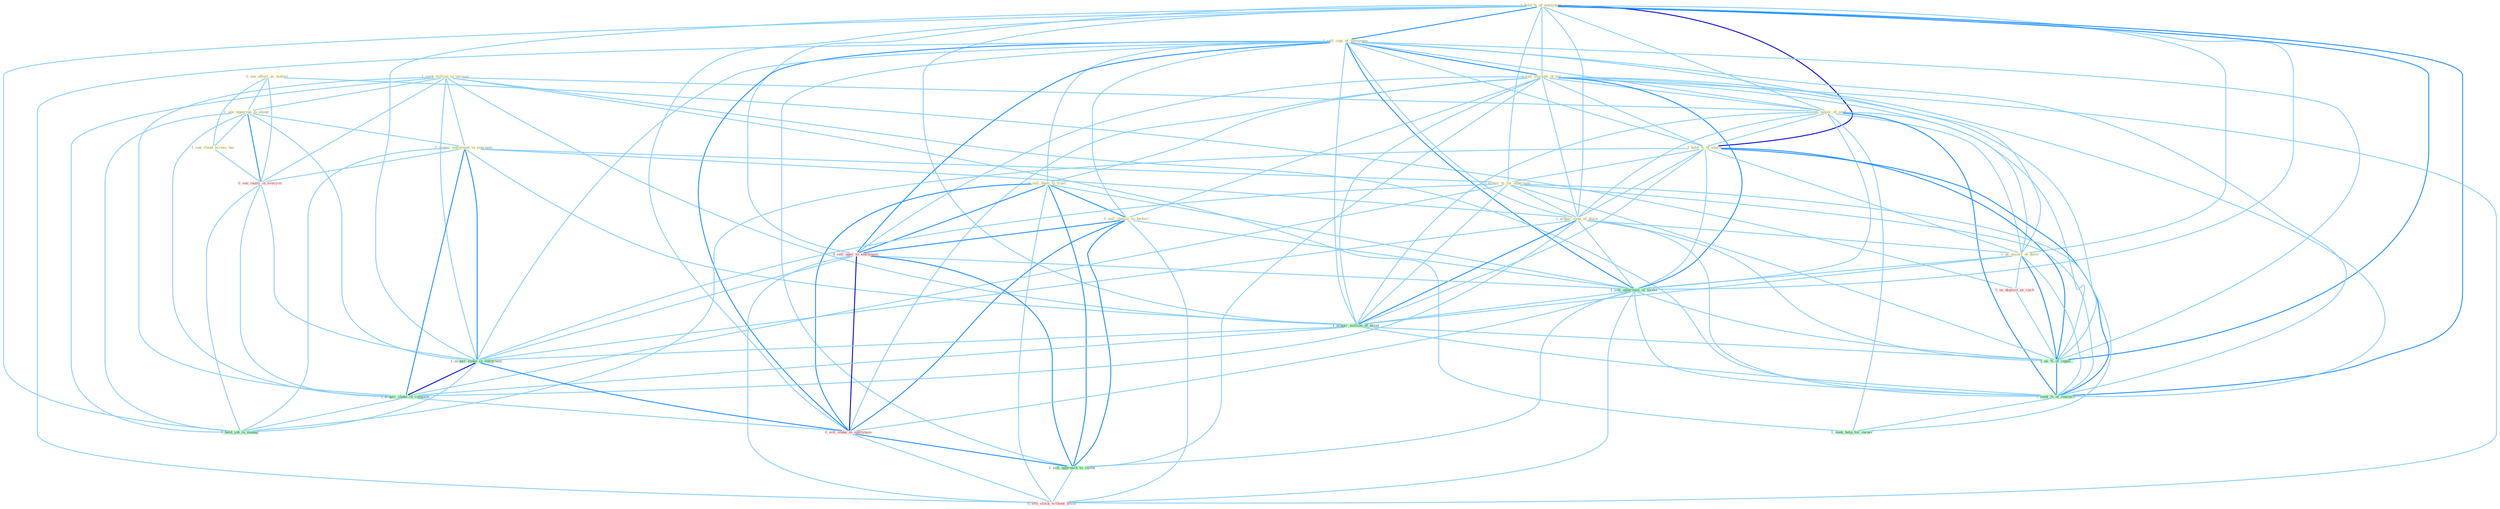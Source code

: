 Graph G{ 
    node
    [shape=polygon,style=filled,width=.5,height=.06,color="#BDFCC9",fixedsize=true,fontsize=4,
    fontcolor="#2f4f4f"];
    {node
    [color="#ffffe0", fontcolor="#8b7d6b"] "0_see_effect_as_materi " "1_hold_%_of_entitynam " "1_seek_million_in_increas " "1_sell_copi_of_entitynam " "1_see_opportun_in_integr " "1_sell_stockpil_of_ton " "0_acquir_entitynam_in_yearnum " "0_sell_them_to_trust " "0_sell_chemic_to_factori " "1_seek_major_of_seat " "1_hold_%_of_share " "0_acquir_%_for_othernum " "1_acquir_sens_of_place " "1_us_assort_of_devic " "1_see_cloud_across_bai "}
{node [color="#fff0f5", fontcolor="#b22222"] "0_sell_oper_to_entitynam " "0_see_vaniti_in_everyon " "0_us_deposit_as_cach " "0_sell_stake_to_entitynam " "0_sell_stock_without_hitch "}
edge [color="#B0E2FF"];

	"0_see_effect_as_materi " -- "1_see_opportun_in_integr " [w="1", color="#87cefa" ];
	"0_see_effect_as_materi " -- "1_see_cloud_across_bai " [w="1", color="#87cefa" ];
	"0_see_effect_as_materi " -- "0_see_vaniti_in_everyon " [w="1", color="#87cefa" ];
	"0_see_effect_as_materi " -- "0_us_deposit_as_cach " [w="1", color="#87cefa" ];
	"1_hold_%_of_entitynam " -- "1_sell_copi_of_entitynam " [w="2", color="#1e90ff" , len=0.8];
	"1_hold_%_of_entitynam " -- "1_sell_stockpil_of_ton " [w="1", color="#87cefa" ];
	"1_hold_%_of_entitynam " -- "1_seek_major_of_seat " [w="1", color="#87cefa" ];
	"1_hold_%_of_entitynam " -- "1_hold_%_of_share " [w="3", color="#0000cd" , len=0.6];
	"1_hold_%_of_entitynam " -- "0_acquir_%_for_othernum " [w="1", color="#87cefa" ];
	"1_hold_%_of_entitynam " -- "1_acquir_sens_of_place " [w="1", color="#87cefa" ];
	"1_hold_%_of_entitynam " -- "1_us_assort_of_devic " [w="1", color="#87cefa" ];
	"1_hold_%_of_entitynam " -- "0_sell_oper_to_entitynam " [w="1", color="#87cefa" ];
	"1_hold_%_of_entitynam " -- "1_sell_othernum_of_model " [w="1", color="#87cefa" ];
	"1_hold_%_of_entitynam " -- "1_acquir_million_of_asset " [w="1", color="#87cefa" ];
	"1_hold_%_of_entitynam " -- "1_acquir_stake_in_entitynam " [w="1", color="#87cefa" ];
	"1_hold_%_of_entitynam " -- "0_sell_stake_to_entitynam " [w="1", color="#87cefa" ];
	"1_hold_%_of_entitynam " -- "1_us_%_of_capac " [w="2", color="#1e90ff" , len=0.8];
	"1_hold_%_of_entitynam " -- "1_hold_job_in_manag " [w="1", color="#87cefa" ];
	"1_hold_%_of_entitynam " -- "1_seek_%_of_concern " [w="2", color="#1e90ff" , len=0.8];
	"1_seek_million_in_increas " -- "1_see_opportun_in_integr " [w="1", color="#87cefa" ];
	"1_seek_million_in_increas " -- "0_acquir_entitynam_in_yearnum " [w="1", color="#87cefa" ];
	"1_seek_million_in_increas " -- "1_seek_major_of_seat " [w="1", color="#87cefa" ];
	"1_seek_million_in_increas " -- "0_see_vaniti_in_everyon " [w="1", color="#87cefa" ];
	"1_seek_million_in_increas " -- "1_acquir_million_of_asset " [w="1", color="#87cefa" ];
	"1_seek_million_in_increas " -- "1_acquir_stake_in_entitynam " [w="1", color="#87cefa" ];
	"1_seek_million_in_increas " -- "1_acquir_stake_in_compani " [w="1", color="#87cefa" ];
	"1_seek_million_in_increas " -- "1_hold_job_in_manag " [w="1", color="#87cefa" ];
	"1_seek_million_in_increas " -- "1_seek_%_of_concern " [w="1", color="#87cefa" ];
	"1_seek_million_in_increas " -- "1_seek_help_for_owner " [w="1", color="#87cefa" ];
	"1_sell_copi_of_entitynam " -- "1_sell_stockpil_of_ton " [w="2", color="#1e90ff" , len=0.8];
	"1_sell_copi_of_entitynam " -- "0_sell_them_to_trust " [w="1", color="#87cefa" ];
	"1_sell_copi_of_entitynam " -- "0_sell_chemic_to_factori " [w="1", color="#87cefa" ];
	"1_sell_copi_of_entitynam " -- "1_seek_major_of_seat " [w="1", color="#87cefa" ];
	"1_sell_copi_of_entitynam " -- "1_hold_%_of_share " [w="1", color="#87cefa" ];
	"1_sell_copi_of_entitynam " -- "1_acquir_sens_of_place " [w="1", color="#87cefa" ];
	"1_sell_copi_of_entitynam " -- "1_us_assort_of_devic " [w="1", color="#87cefa" ];
	"1_sell_copi_of_entitynam " -- "0_sell_oper_to_entitynam " [w="2", color="#1e90ff" , len=0.8];
	"1_sell_copi_of_entitynam " -- "1_sell_othernum_of_model " [w="2", color="#1e90ff" , len=0.8];
	"1_sell_copi_of_entitynam " -- "1_acquir_million_of_asset " [w="1", color="#87cefa" ];
	"1_sell_copi_of_entitynam " -- "1_acquir_stake_in_entitynam " [w="1", color="#87cefa" ];
	"1_sell_copi_of_entitynam " -- "0_sell_stake_to_entitynam " [w="2", color="#1e90ff" , len=0.8];
	"1_sell_copi_of_entitynam " -- "1_us_%_of_capac " [w="1", color="#87cefa" ];
	"1_sell_copi_of_entitynam " -- "1_sell_approach_to_client " [w="1", color="#87cefa" ];
	"1_sell_copi_of_entitynam " -- "0_sell_stock_without_hitch " [w="1", color="#87cefa" ];
	"1_sell_copi_of_entitynam " -- "1_seek_%_of_concern " [w="1", color="#87cefa" ];
	"1_see_opportun_in_integr " -- "0_acquir_entitynam_in_yearnum " [w="1", color="#87cefa" ];
	"1_see_opportun_in_integr " -- "1_see_cloud_across_bai " [w="1", color="#87cefa" ];
	"1_see_opportun_in_integr " -- "0_see_vaniti_in_everyon " [w="2", color="#1e90ff" , len=0.8];
	"1_see_opportun_in_integr " -- "1_acquir_stake_in_entitynam " [w="1", color="#87cefa" ];
	"1_see_opportun_in_integr " -- "1_acquir_stake_in_compani " [w="1", color="#87cefa" ];
	"1_see_opportun_in_integr " -- "1_hold_job_in_manag " [w="1", color="#87cefa" ];
	"1_sell_stockpil_of_ton " -- "0_sell_them_to_trust " [w="1", color="#87cefa" ];
	"1_sell_stockpil_of_ton " -- "0_sell_chemic_to_factori " [w="1", color="#87cefa" ];
	"1_sell_stockpil_of_ton " -- "1_seek_major_of_seat " [w="1", color="#87cefa" ];
	"1_sell_stockpil_of_ton " -- "1_hold_%_of_share " [w="1", color="#87cefa" ];
	"1_sell_stockpil_of_ton " -- "1_acquir_sens_of_place " [w="1", color="#87cefa" ];
	"1_sell_stockpil_of_ton " -- "1_us_assort_of_devic " [w="1", color="#87cefa" ];
	"1_sell_stockpil_of_ton " -- "0_sell_oper_to_entitynam " [w="1", color="#87cefa" ];
	"1_sell_stockpil_of_ton " -- "1_sell_othernum_of_model " [w="2", color="#1e90ff" , len=0.8];
	"1_sell_stockpil_of_ton " -- "1_acquir_million_of_asset " [w="1", color="#87cefa" ];
	"1_sell_stockpil_of_ton " -- "0_sell_stake_to_entitynam " [w="1", color="#87cefa" ];
	"1_sell_stockpil_of_ton " -- "1_us_%_of_capac " [w="1", color="#87cefa" ];
	"1_sell_stockpil_of_ton " -- "1_sell_approach_to_client " [w="1", color="#87cefa" ];
	"1_sell_stockpil_of_ton " -- "0_sell_stock_without_hitch " [w="1", color="#87cefa" ];
	"1_sell_stockpil_of_ton " -- "1_seek_%_of_concern " [w="1", color="#87cefa" ];
	"0_acquir_entitynam_in_yearnum " -- "0_acquir_%_for_othernum " [w="1", color="#87cefa" ];
	"0_acquir_entitynam_in_yearnum " -- "1_acquir_sens_of_place " [w="1", color="#87cefa" ];
	"0_acquir_entitynam_in_yearnum " -- "0_see_vaniti_in_everyon " [w="1", color="#87cefa" ];
	"0_acquir_entitynam_in_yearnum " -- "1_acquir_million_of_asset " [w="1", color="#87cefa" ];
	"0_acquir_entitynam_in_yearnum " -- "1_acquir_stake_in_entitynam " [w="2", color="#1e90ff" , len=0.8];
	"0_acquir_entitynam_in_yearnum " -- "1_acquir_stake_in_compani " [w="2", color="#1e90ff" , len=0.8];
	"0_acquir_entitynam_in_yearnum " -- "1_hold_job_in_manag " [w="1", color="#87cefa" ];
	"0_sell_them_to_trust " -- "0_sell_chemic_to_factori " [w="2", color="#1e90ff" , len=0.8];
	"0_sell_them_to_trust " -- "0_sell_oper_to_entitynam " [w="2", color="#1e90ff" , len=0.8];
	"0_sell_them_to_trust " -- "1_sell_othernum_of_model " [w="1", color="#87cefa" ];
	"0_sell_them_to_trust " -- "0_sell_stake_to_entitynam " [w="2", color="#1e90ff" , len=0.8];
	"0_sell_them_to_trust " -- "1_sell_approach_to_client " [w="2", color="#1e90ff" , len=0.8];
	"0_sell_them_to_trust " -- "0_sell_stock_without_hitch " [w="1", color="#87cefa" ];
	"0_sell_chemic_to_factori " -- "0_sell_oper_to_entitynam " [w="2", color="#1e90ff" , len=0.8];
	"0_sell_chemic_to_factori " -- "1_sell_othernum_of_model " [w="1", color="#87cefa" ];
	"0_sell_chemic_to_factori " -- "0_sell_stake_to_entitynam " [w="2", color="#1e90ff" , len=0.8];
	"0_sell_chemic_to_factori " -- "1_sell_approach_to_client " [w="2", color="#1e90ff" , len=0.8];
	"0_sell_chemic_to_factori " -- "0_sell_stock_without_hitch " [w="1", color="#87cefa" ];
	"1_seek_major_of_seat " -- "1_hold_%_of_share " [w="1", color="#87cefa" ];
	"1_seek_major_of_seat " -- "1_acquir_sens_of_place " [w="1", color="#87cefa" ];
	"1_seek_major_of_seat " -- "1_us_assort_of_devic " [w="1", color="#87cefa" ];
	"1_seek_major_of_seat " -- "1_sell_othernum_of_model " [w="1", color="#87cefa" ];
	"1_seek_major_of_seat " -- "1_acquir_million_of_asset " [w="1", color="#87cefa" ];
	"1_seek_major_of_seat " -- "1_us_%_of_capac " [w="1", color="#87cefa" ];
	"1_seek_major_of_seat " -- "1_seek_%_of_concern " [w="2", color="#1e90ff" , len=0.8];
	"1_seek_major_of_seat " -- "1_seek_help_for_owner " [w="1", color="#87cefa" ];
	"1_hold_%_of_share " -- "0_acquir_%_for_othernum " [w="1", color="#87cefa" ];
	"1_hold_%_of_share " -- "1_acquir_sens_of_place " [w="1", color="#87cefa" ];
	"1_hold_%_of_share " -- "1_us_assort_of_devic " [w="1", color="#87cefa" ];
	"1_hold_%_of_share " -- "1_sell_othernum_of_model " [w="1", color="#87cefa" ];
	"1_hold_%_of_share " -- "1_acquir_million_of_asset " [w="1", color="#87cefa" ];
	"1_hold_%_of_share " -- "1_us_%_of_capac " [w="2", color="#1e90ff" , len=0.8];
	"1_hold_%_of_share " -- "1_hold_job_in_manag " [w="1", color="#87cefa" ];
	"1_hold_%_of_share " -- "1_seek_%_of_concern " [w="2", color="#1e90ff" , len=0.8];
	"0_acquir_%_for_othernum " -- "1_acquir_sens_of_place " [w="1", color="#87cefa" ];
	"0_acquir_%_for_othernum " -- "1_acquir_million_of_asset " [w="1", color="#87cefa" ];
	"0_acquir_%_for_othernum " -- "1_acquir_stake_in_entitynam " [w="1", color="#87cefa" ];
	"0_acquir_%_for_othernum " -- "1_acquir_stake_in_compani " [w="1", color="#87cefa" ];
	"0_acquir_%_for_othernum " -- "1_us_%_of_capac " [w="1", color="#87cefa" ];
	"0_acquir_%_for_othernum " -- "1_seek_%_of_concern " [w="1", color="#87cefa" ];
	"0_acquir_%_for_othernum " -- "1_seek_help_for_owner " [w="1", color="#87cefa" ];
	"1_acquir_sens_of_place " -- "1_us_assort_of_devic " [w="1", color="#87cefa" ];
	"1_acquir_sens_of_place " -- "1_sell_othernum_of_model " [w="1", color="#87cefa" ];
	"1_acquir_sens_of_place " -- "1_acquir_million_of_asset " [w="2", color="#1e90ff" , len=0.8];
	"1_acquir_sens_of_place " -- "1_acquir_stake_in_entitynam " [w="1", color="#87cefa" ];
	"1_acquir_sens_of_place " -- "1_acquir_stake_in_compani " [w="1", color="#87cefa" ];
	"1_acquir_sens_of_place " -- "1_us_%_of_capac " [w="1", color="#87cefa" ];
	"1_acquir_sens_of_place " -- "1_seek_%_of_concern " [w="1", color="#87cefa" ];
	"1_us_assort_of_devic " -- "1_sell_othernum_of_model " [w="1", color="#87cefa" ];
	"1_us_assort_of_devic " -- "1_acquir_million_of_asset " [w="1", color="#87cefa" ];
	"1_us_assort_of_devic " -- "0_us_deposit_as_cach " [w="1", color="#87cefa" ];
	"1_us_assort_of_devic " -- "1_us_%_of_capac " [w="2", color="#1e90ff" , len=0.8];
	"1_us_assort_of_devic " -- "1_seek_%_of_concern " [w="1", color="#87cefa" ];
	"1_see_cloud_across_bai " -- "0_see_vaniti_in_everyon " [w="1", color="#87cefa" ];
	"0_sell_oper_to_entitynam " -- "1_sell_othernum_of_model " [w="1", color="#87cefa" ];
	"0_sell_oper_to_entitynam " -- "1_acquir_stake_in_entitynam " [w="1", color="#87cefa" ];
	"0_sell_oper_to_entitynam " -- "0_sell_stake_to_entitynam " [w="3", color="#0000cd" , len=0.6];
	"0_sell_oper_to_entitynam " -- "1_sell_approach_to_client " [w="2", color="#1e90ff" , len=0.8];
	"0_sell_oper_to_entitynam " -- "0_sell_stock_without_hitch " [w="1", color="#87cefa" ];
	"1_sell_othernum_of_model " -- "1_acquir_million_of_asset " [w="1", color="#87cefa" ];
	"1_sell_othernum_of_model " -- "0_sell_stake_to_entitynam " [w="1", color="#87cefa" ];
	"1_sell_othernum_of_model " -- "1_us_%_of_capac " [w="1", color="#87cefa" ];
	"1_sell_othernum_of_model " -- "1_sell_approach_to_client " [w="1", color="#87cefa" ];
	"1_sell_othernum_of_model " -- "0_sell_stock_without_hitch " [w="1", color="#87cefa" ];
	"1_sell_othernum_of_model " -- "1_seek_%_of_concern " [w="1", color="#87cefa" ];
	"0_see_vaniti_in_everyon " -- "1_acquir_stake_in_entitynam " [w="1", color="#87cefa" ];
	"0_see_vaniti_in_everyon " -- "1_acquir_stake_in_compani " [w="1", color="#87cefa" ];
	"0_see_vaniti_in_everyon " -- "1_hold_job_in_manag " [w="1", color="#87cefa" ];
	"1_acquir_million_of_asset " -- "1_acquir_stake_in_entitynam " [w="1", color="#87cefa" ];
	"1_acquir_million_of_asset " -- "1_acquir_stake_in_compani " [w="1", color="#87cefa" ];
	"1_acquir_million_of_asset " -- "1_us_%_of_capac " [w="1", color="#87cefa" ];
	"1_acquir_million_of_asset " -- "1_seek_%_of_concern " [w="1", color="#87cefa" ];
	"0_us_deposit_as_cach " -- "1_us_%_of_capac " [w="1", color="#87cefa" ];
	"1_acquir_stake_in_entitynam " -- "1_acquir_stake_in_compani " [w="3", color="#0000cd" , len=0.6];
	"1_acquir_stake_in_entitynam " -- "0_sell_stake_to_entitynam " [w="2", color="#1e90ff" , len=0.8];
	"1_acquir_stake_in_entitynam " -- "1_hold_job_in_manag " [w="1", color="#87cefa" ];
	"1_acquir_stake_in_compani " -- "0_sell_stake_to_entitynam " [w="1", color="#87cefa" ];
	"1_acquir_stake_in_compani " -- "1_hold_job_in_manag " [w="1", color="#87cefa" ];
	"0_sell_stake_to_entitynam " -- "1_sell_approach_to_client " [w="2", color="#1e90ff" , len=0.8];
	"0_sell_stake_to_entitynam " -- "0_sell_stock_without_hitch " [w="1", color="#87cefa" ];
	"1_us_%_of_capac " -- "1_seek_%_of_concern " [w="2", color="#1e90ff" , len=0.8];
	"1_sell_approach_to_client " -- "0_sell_stock_without_hitch " [w="1", color="#87cefa" ];
	"1_seek_%_of_concern " -- "1_seek_help_for_owner " [w="1", color="#87cefa" ];
}